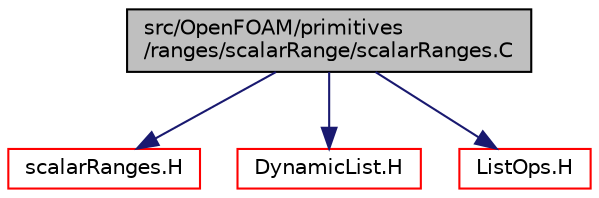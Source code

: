 digraph "src/OpenFOAM/primitives/ranges/scalarRange/scalarRanges.C"
{
  bgcolor="transparent";
  edge [fontname="Helvetica",fontsize="10",labelfontname="Helvetica",labelfontsize="10"];
  node [fontname="Helvetica",fontsize="10",shape=record];
  Node0 [label="src/OpenFOAM/primitives\l/ranges/scalarRange/scalarRanges.C",height=0.2,width=0.4,color="black", fillcolor="grey75", style="filled", fontcolor="black"];
  Node0 -> Node1 [color="midnightblue",fontsize="10",style="solid",fontname="Helvetica"];
  Node1 [label="scalarRanges.H",height=0.2,width=0.4,color="red",URL="$a13289.html"];
  Node0 -> Node63 [color="midnightblue",fontsize="10",style="solid",fontname="Helvetica"];
  Node63 [label="DynamicList.H",height=0.2,width=0.4,color="red",URL="$a09335.html"];
  Node0 -> Node66 [color="midnightblue",fontsize="10",style="solid",fontname="Helvetica"];
  Node66 [label="ListOps.H",height=0.2,width=0.4,color="red",URL="$a09389.html",tooltip="Various functions to operate on Lists. "];
}
